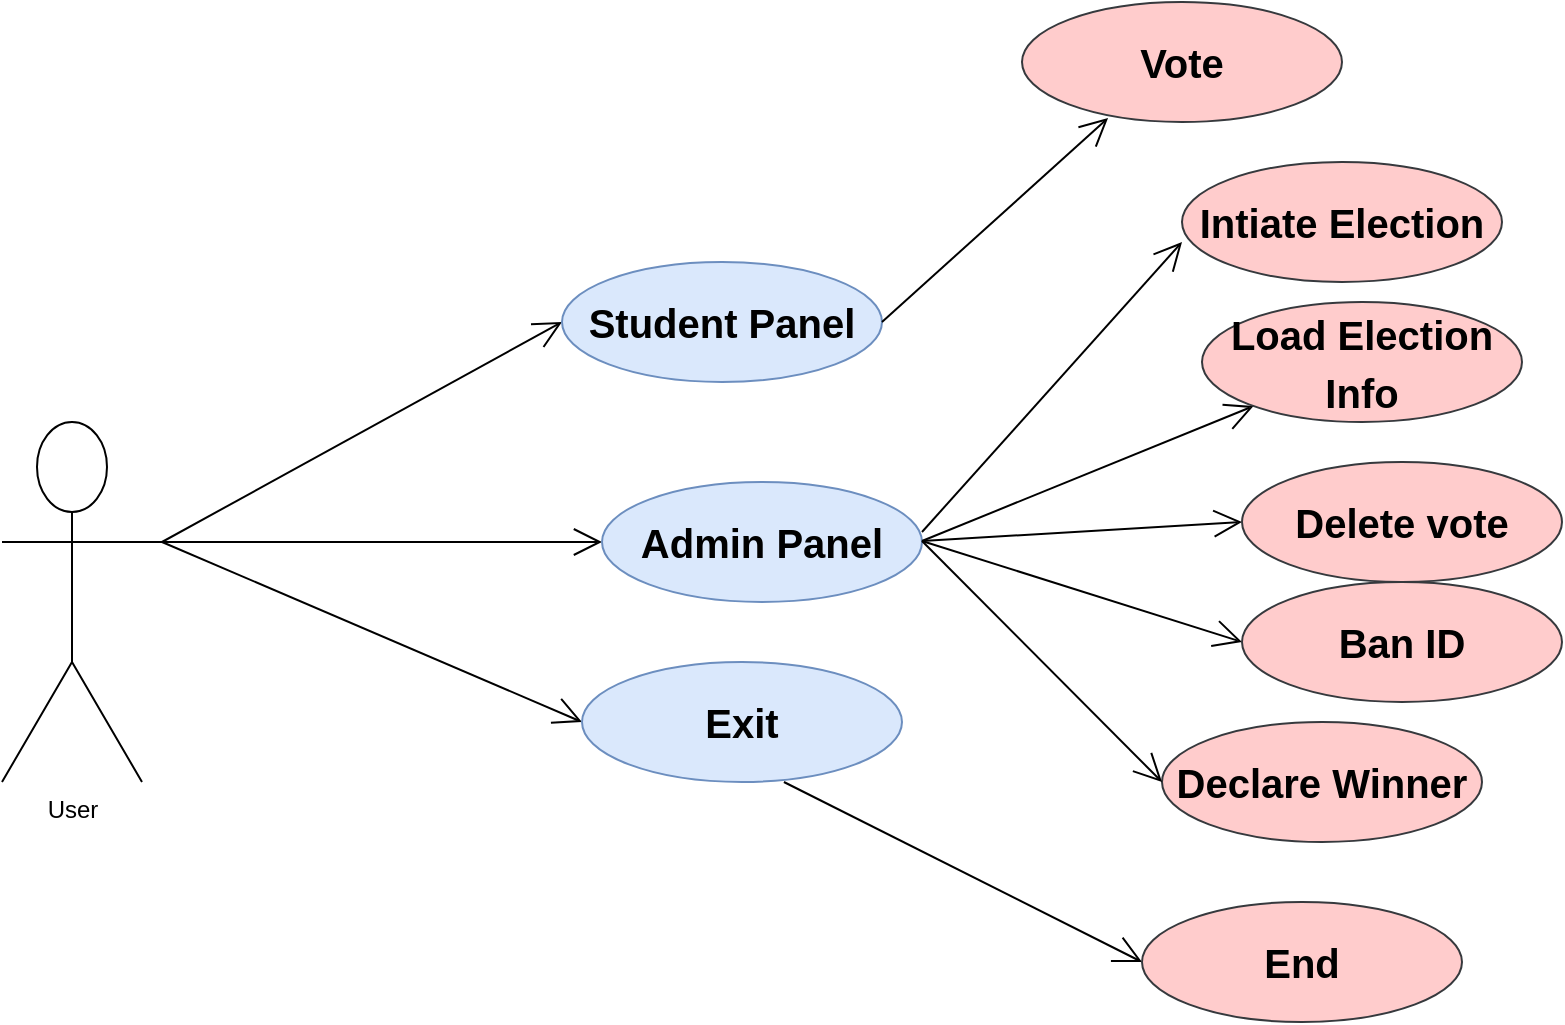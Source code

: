 <mxfile version="15.8.3" type="device"><diagram id="rphuG-Wn6LOmf42EXca8" name="Page-1"><mxGraphModel dx="868" dy="482" grid="1" gridSize="10" guides="1" tooltips="1" connect="1" arrows="1" fold="1" page="1" pageScale="1" pageWidth="850" pageHeight="1100" math="0" shadow="0"><root><mxCell id="0"/><mxCell id="1" parent="0"/><mxCell id="3wW_Mtbg8fXgw36uEama-8" value="User" style="shape=umlActor;verticalLabelPosition=bottom;verticalAlign=top;html=1;" vertex="1" parent="1"><mxGeometry x="70" y="220" width="70" height="180" as="geometry"/></mxCell><mxCell id="3wW_Mtbg8fXgw36uEama-9" value="" style="endArrow=open;endFill=1;endSize=12;html=1;rounded=0;" edge="1" parent="1"><mxGeometry width="160" relative="1" as="geometry"><mxPoint x="150" y="280" as="sourcePoint"/><mxPoint x="350" y="170" as="targetPoint"/></mxGeometry></mxCell><mxCell id="3wW_Mtbg8fXgw36uEama-10" value="" style="endArrow=open;endFill=1;endSize=12;html=1;rounded=0;" edge="1" parent="1"><mxGeometry width="160" relative="1" as="geometry"><mxPoint x="140" y="280" as="sourcePoint"/><mxPoint x="370" y="280" as="targetPoint"/></mxGeometry></mxCell><mxCell id="3wW_Mtbg8fXgw36uEama-11" value="" style="endArrow=open;endFill=1;endSize=12;html=1;rounded=0;" edge="1" parent="1"><mxGeometry width="160" relative="1" as="geometry"><mxPoint x="150" y="280" as="sourcePoint"/><mxPoint x="360" y="370" as="targetPoint"/></mxGeometry></mxCell><mxCell id="3wW_Mtbg8fXgw36uEama-15" value="&lt;h2 style=&quot;font-size: 20px&quot;&gt;Admin Panel&lt;/h2&gt;" style="ellipse;whiteSpace=wrap;html=1;fillColor=#dae8fc;strokeColor=#6c8ebf;" vertex="1" parent="1"><mxGeometry x="370" y="250" width="160" height="60" as="geometry"/></mxCell><mxCell id="3wW_Mtbg8fXgw36uEama-16" value="&lt;h2 style=&quot;font-size: 20px&quot;&gt;Exit&lt;/h2&gt;" style="ellipse;whiteSpace=wrap;html=1;fillColor=#dae8fc;strokeColor=#6c8ebf;" vertex="1" parent="1"><mxGeometry x="360" y="340" width="160" height="60" as="geometry"/></mxCell><mxCell id="3wW_Mtbg8fXgw36uEama-21" value="&lt;h1&gt;&lt;span style=&quot;font-size: 20px&quot;&gt;Vote&lt;/span&gt;&lt;/h1&gt;" style="ellipse;whiteSpace=wrap;html=1;fillColor=#ffcccc;strokeColor=#36393d;" vertex="1" parent="1"><mxGeometry x="580" y="10" width="160" height="60" as="geometry"/></mxCell><mxCell id="3wW_Mtbg8fXgw36uEama-22" value="&lt;h1&gt;&lt;span style=&quot;font-size: 20px&quot;&gt;Declare Winner&lt;/span&gt;&lt;/h1&gt;" style="ellipse;whiteSpace=wrap;html=1;fillColor=#ffcccc;strokeColor=#36393d;" vertex="1" parent="1"><mxGeometry x="650" y="370" width="160" height="60" as="geometry"/></mxCell><mxCell id="3wW_Mtbg8fXgw36uEama-23" value="" style="endArrow=open;endFill=1;endSize=12;html=1;rounded=0;fontSize=20;" edge="1" parent="1" target="3wW_Mtbg8fXgw36uEama-31"><mxGeometry width="160" relative="1" as="geometry"><mxPoint x="530" y="279.5" as="sourcePoint"/><mxPoint x="700" y="230" as="targetPoint"/></mxGeometry></mxCell><mxCell id="3wW_Mtbg8fXgw36uEama-24" value="" style="endArrow=open;endFill=1;endSize=12;html=1;rounded=0;fontSize=20;entryX=0;entryY=0.667;entryDx=0;entryDy=0;entryPerimeter=0;" edge="1" parent="1" target="3wW_Mtbg8fXgw36uEama-32"><mxGeometry width="160" relative="1" as="geometry"><mxPoint x="530" y="275" as="sourcePoint"/><mxPoint x="660" y="130" as="targetPoint"/></mxGeometry></mxCell><mxCell id="3wW_Mtbg8fXgw36uEama-25" value="" style="endArrow=open;endFill=1;endSize=12;html=1;rounded=0;fontSize=20;" edge="1" parent="1"><mxGeometry width="160" relative="1" as="geometry"><mxPoint x="530" y="279.5" as="sourcePoint"/><mxPoint x="650" y="400" as="targetPoint"/></mxGeometry></mxCell><mxCell id="3wW_Mtbg8fXgw36uEama-27" value="" style="endArrow=open;endFill=1;endSize=12;html=1;rounded=0;fontSize=20;entryX=0;entryY=0.5;entryDx=0;entryDy=0;" edge="1" parent="1" target="3wW_Mtbg8fXgw36uEama-30"><mxGeometry width="160" relative="1" as="geometry"><mxPoint x="530" y="279.5" as="sourcePoint"/><mxPoint x="700" y="280" as="targetPoint"/></mxGeometry></mxCell><mxCell id="3wW_Mtbg8fXgw36uEama-28" value="" style="endArrow=open;endFill=1;endSize=12;html=1;rounded=0;fontSize=20;entryX=0;entryY=0.5;entryDx=0;entryDy=0;" edge="1" parent="1" target="3wW_Mtbg8fXgw36uEama-29"><mxGeometry width="160" relative="1" as="geometry"><mxPoint x="530" y="279.5" as="sourcePoint"/><mxPoint x="690" y="330" as="targetPoint"/></mxGeometry></mxCell><mxCell id="3wW_Mtbg8fXgw36uEama-29" value="&lt;h1&gt;&lt;span style=&quot;font-size: 20px&quot;&gt;Ban ID&lt;/span&gt;&lt;/h1&gt;" style="ellipse;whiteSpace=wrap;html=1;fillColor=#ffcccc;strokeColor=#36393d;" vertex="1" parent="1"><mxGeometry x="690" y="300" width="160" height="60" as="geometry"/></mxCell><mxCell id="3wW_Mtbg8fXgw36uEama-30" value="&lt;h1&gt;&lt;span style=&quot;font-size: 20px&quot;&gt;Delete vote&lt;/span&gt;&lt;/h1&gt;" style="ellipse;whiteSpace=wrap;html=1;fillColor=#ffcccc;strokeColor=#36393d;" vertex="1" parent="1"><mxGeometry x="690" y="240" width="160" height="60" as="geometry"/></mxCell><mxCell id="3wW_Mtbg8fXgw36uEama-31" value="&lt;h1&gt;&lt;span style=&quot;font-size: 20px&quot;&gt;Load Election Info&lt;/span&gt;&lt;/h1&gt;" style="ellipse;whiteSpace=wrap;html=1;fillColor=#ffcccc;strokeColor=#36393d;" vertex="1" parent="1"><mxGeometry x="670" y="160" width="160" height="60" as="geometry"/></mxCell><mxCell id="3wW_Mtbg8fXgw36uEama-32" value="&lt;h1&gt;&lt;span style=&quot;font-size: 20px&quot;&gt;Intiate Election&lt;/span&gt;&lt;/h1&gt;" style="ellipse;whiteSpace=wrap;html=1;fillColor=#ffcccc;strokeColor=#36393d;" vertex="1" parent="1"><mxGeometry x="660" y="90" width="160" height="60" as="geometry"/></mxCell><mxCell id="3wW_Mtbg8fXgw36uEama-14" value="&lt;h1&gt;&lt;font style=&quot;font-size: 20px&quot;&gt;Student Panel&lt;/font&gt;&lt;/h1&gt;" style="ellipse;whiteSpace=wrap;html=1;fillColor=#dae8fc;strokeColor=#6c8ebf;" vertex="1" parent="1"><mxGeometry x="350" y="140" width="160" height="60" as="geometry"/></mxCell><mxCell id="3wW_Mtbg8fXgw36uEama-35" value="" style="endArrow=open;endFill=1;endSize=12;html=1;rounded=0;fontSize=20;exitX=1;exitY=0.5;exitDx=0;exitDy=0;entryX=0.269;entryY=0.967;entryDx=0;entryDy=0;entryPerimeter=0;" edge="1" parent="1" source="3wW_Mtbg8fXgw36uEama-14" target="3wW_Mtbg8fXgw36uEama-21"><mxGeometry width="160" relative="1" as="geometry"><mxPoint x="520" y="140" as="sourcePoint"/><mxPoint x="560" y="70" as="targetPoint"/></mxGeometry></mxCell><mxCell id="3wW_Mtbg8fXgw36uEama-36" value="" style="endArrow=open;endFill=1;endSize=12;html=1;rounded=0;fontSize=20;exitX=0.631;exitY=1;exitDx=0;exitDy=0;exitPerimeter=0;entryX=0;entryY=0.5;entryDx=0;entryDy=0;" edge="1" parent="1" source="3wW_Mtbg8fXgw36uEama-16" target="3wW_Mtbg8fXgw36uEama-37"><mxGeometry width="160" relative="1" as="geometry"><mxPoint x="440" y="430" as="sourcePoint"/><mxPoint x="570" y="460" as="targetPoint"/></mxGeometry></mxCell><mxCell id="3wW_Mtbg8fXgw36uEama-37" value="&lt;h1&gt;&lt;span style=&quot;font-size: 20px&quot;&gt;End&lt;/span&gt;&lt;/h1&gt;" style="ellipse;whiteSpace=wrap;html=1;fillColor=#ffcccc;strokeColor=#36393d;" vertex="1" parent="1"><mxGeometry x="640" y="460" width="160" height="60" as="geometry"/></mxCell></root></mxGraphModel></diagram></mxfile>